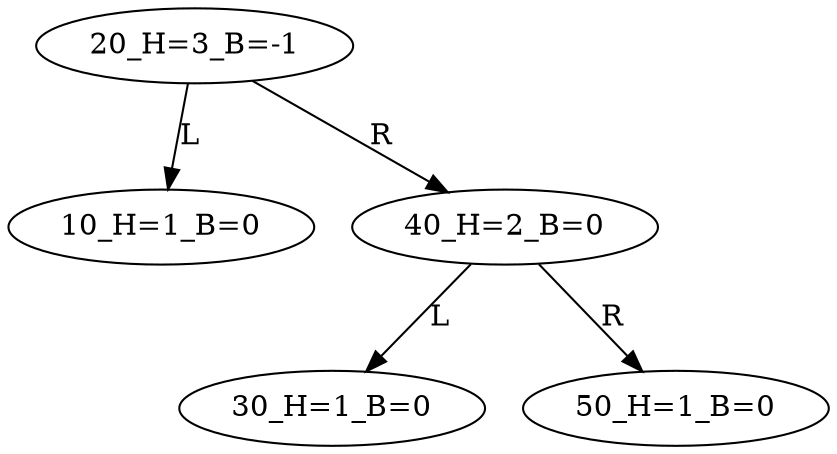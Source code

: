 digraph BiTreeBiTreeInsert {
"20_H=3_B=-1" -> {"10_H=1_B=0"} [label="L"]
"20_H=3_B=-1" -> {"40_H=2_B=0"} [label="R"]
"40_H=2_B=0" -> {"30_H=1_B=0"} [label="L"]
"40_H=2_B=0" -> {"50_H=1_B=0"} [label="R"]
"20_H=3_B=-1"
"10_H=1_B=0"
"40_H=2_B=0"
"30_H=1_B=0"
"50_H=1_B=0"
}
